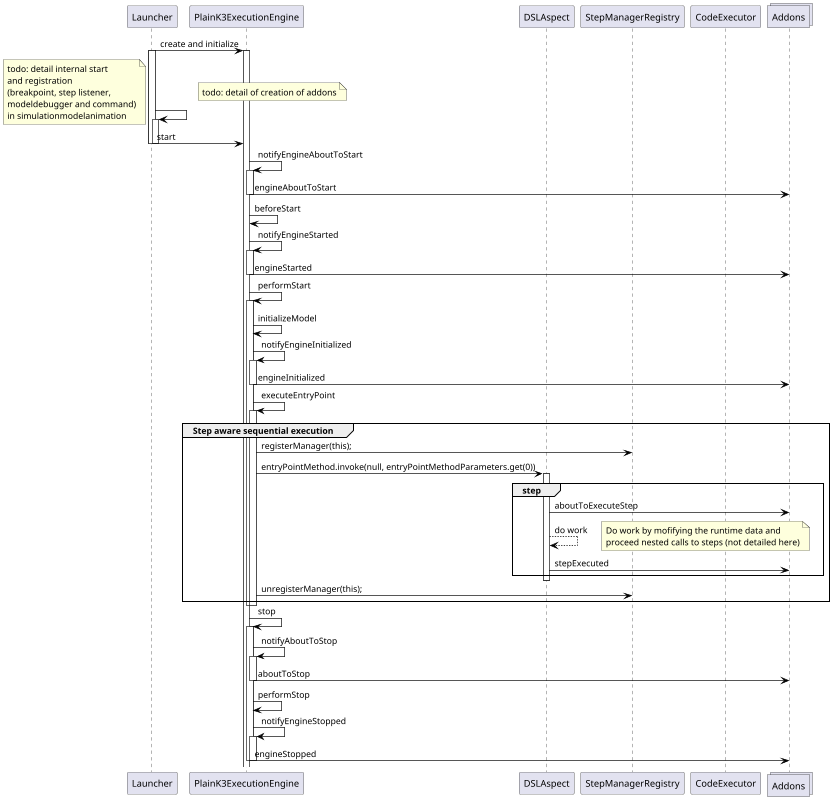 

@startuml
skinparam class {
	BackgroundColor White
	ArrowColor Black
	BorderColor Black
}

scale max 1024 width
scale max 800 height

participant Launcher
participant PlainK3ExecutionEngine as Engine
participant DSLAspect
participant StepManagerRegistry
participant CodeExecutor
collections Addons as addon 


Launcher -> Engine : create and initialize
activate Engine

activate Launcher
Launcher -> Launcher : 
activate Launcher
note right
	todo: detail of creation of addons
end note

note left
	todo: detail internal start 
	and registration 
	(breakpoint, step listener, 
	modeldebugger and command)
	in simulationmodelanimation
end note
Launcher -> Engine : start

deactivate Launcher

deactivate Launcher

Engine -> Engine : notifyEngineAboutToStart
activate Engine
Engine -> addon : engineAboutToStart
deactivate Engine

Engine -> Engine : beforeStart

Engine -> Engine : notifyEngineStarted
activate Engine
Engine -> addon : engineStarted
deactivate Engine

Engine -> Engine : performStart
activate Engine 

Engine -> Engine: initializeModel

Engine -> Engine: notifyEngineInitialized
activate Engine
Engine -> addon: engineInitialized
deactivate Engine


Engine -> Engine: executeEntryPoint

activate Engine

group Step aware sequential execution
	Engine -> StepManagerRegistry: registerManager(this);
	Engine -> DSLAspect: entryPointMethod.invoke(null, entryPointMethodParameters.get(0))
	
	activate DSLAspect
	group step
		DSLAspect -> addon: aboutToExecuteStep
		DSLAspect --> DSLAspect : do work 
		note right
			Do work by mofifying the runtime data and 
			proceed nested calls to steps (not detailed here)
		end note
		DSLAspect -> addon: stepExecuted
	end
	deactivate DSLAspect
	
	Engine -> StepManagerRegistry: unregisterManager(this);
end 

deactivate Engine
deactivate Engine
Engine -> Engine : stop
activate Engine

Engine -> Engine : notifyAboutToStop
activate Engine
Engine -> addon : aboutToStop
deactivate Engine


Engine -> Engine : performStop

Engine -> Engine : notifyEngineStopped
activate Engine
Engine -> addon : engineStopped
deactivate Engine


deactivate Engine

@enduml